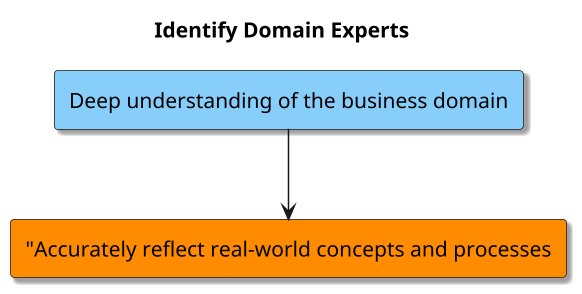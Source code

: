 @startuml
title Identify Domain Experts

scale 1.5
skinparam Shadowing true
skinparam linetype ortho

rectangle "Deep understanding of the business domain" as D #LightSkyBlue
rectangle ""Accurately reflect real-world concepts and processes" as A #Darkorange

D --> A


@enduml

